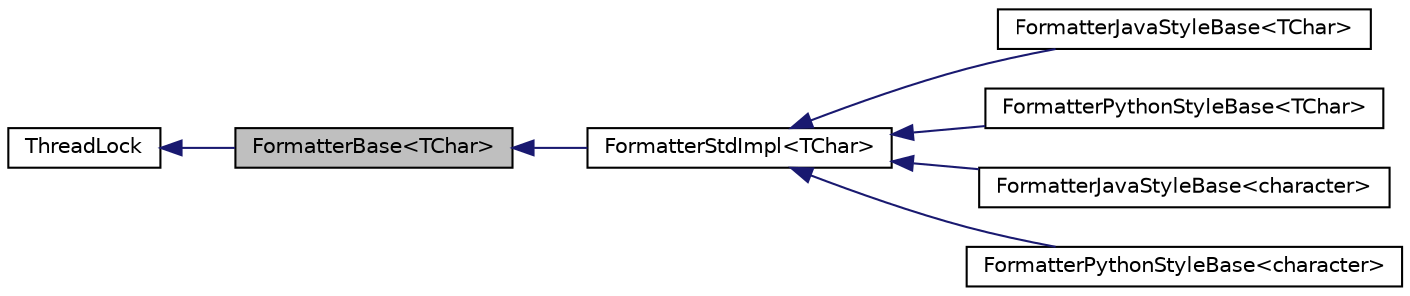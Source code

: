 digraph "FormatterBase&lt;TChar&gt;"
{
  edge [fontname="Helvetica",fontsize="10",labelfontname="Helvetica",labelfontsize="10"];
  node [fontname="Helvetica",fontsize="10",shape=record];
  rankdir="LR";
  Node0 [label="FormatterBase\<TChar\>",height=0.2,width=0.4,color="black", fillcolor="grey75", style="filled", fontcolor="black"];
  Node2 [label="FormatterStdImpl\<TChar\>",height=0.2,width=0.4,color="black", fillcolor="white", style="filled",URL="$classaworx_1_1lib_1_1strings_1_1format_1_1FormatterStdImpl.html"];
  Node3 [label="FormatterJavaStyleBase\<TChar\>",height=0.2,width=0.4,color="black", fillcolor="white", style="filled",URL="$classaworx_1_1lib_1_1strings_1_1format_1_1FormatterJavaStyleBase.html"];
  Node4 [label="FormatterPythonStyleBase\<TChar\>",height=0.2,width=0.4,color="black", fillcolor="white", style="filled",URL="$classaworx_1_1lib_1_1strings_1_1format_1_1FormatterPythonStyleBase.html"];
  Node5 [label="FormatterJavaStyleBase\<character\>",height=0.2,width=0.4,color="black", fillcolor="white", style="filled",URL="$classaworx_1_1lib_1_1strings_1_1format_1_1FormatterJavaStyleBase.html"];
  Node6 [label="FormatterPythonStyleBase\<character\>",height=0.2,width=0.4,color="black", fillcolor="white", style="filled",URL="$classaworx_1_1lib_1_1strings_1_1format_1_1FormatterPythonStyleBase.html"];
  Node0 -> Node2 [dir="back",color="midnightblue",fontsize="10",style="solid",fontname="Helvetica"];
  Node1 -> Node0 [dir="back",color="midnightblue",fontsize="10",style="solid",fontname="Helvetica"];
  Node2 -> Node3 [dir="back",color="midnightblue",fontsize="10",style="solid",fontname="Helvetica"];
  Node2 -> Node4 [dir="back",color="midnightblue",fontsize="10",style="solid",fontname="Helvetica"];
  Node2 -> Node5 [dir="back",color="midnightblue",fontsize="10",style="solid",fontname="Helvetica"];
  Node2 -> Node6 [dir="back",color="midnightblue",fontsize="10",style="solid",fontname="Helvetica"];
  Node1 [label="ThreadLock",height=0.2,width=0.4,color="black", fillcolor="white", style="filled",URL="$classaworx_1_1lib_1_1threads_1_1ThreadLock.html"];
}

